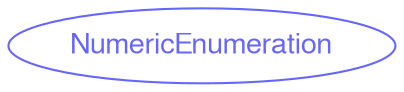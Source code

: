 digraph "raku-type-graph" {
    rankdir=BT;
    splines=polyline;
    overlap=false;

    graph [truecolor=true bgcolor="#FFFFFF"];
    // Types
    "NumericEnumeration" [color="#6666FF", fontcolor="#6666FF", href="/type/NumericEnumeration", fontname="FreeSans"];

    // Superclasses

    // Roles
}
